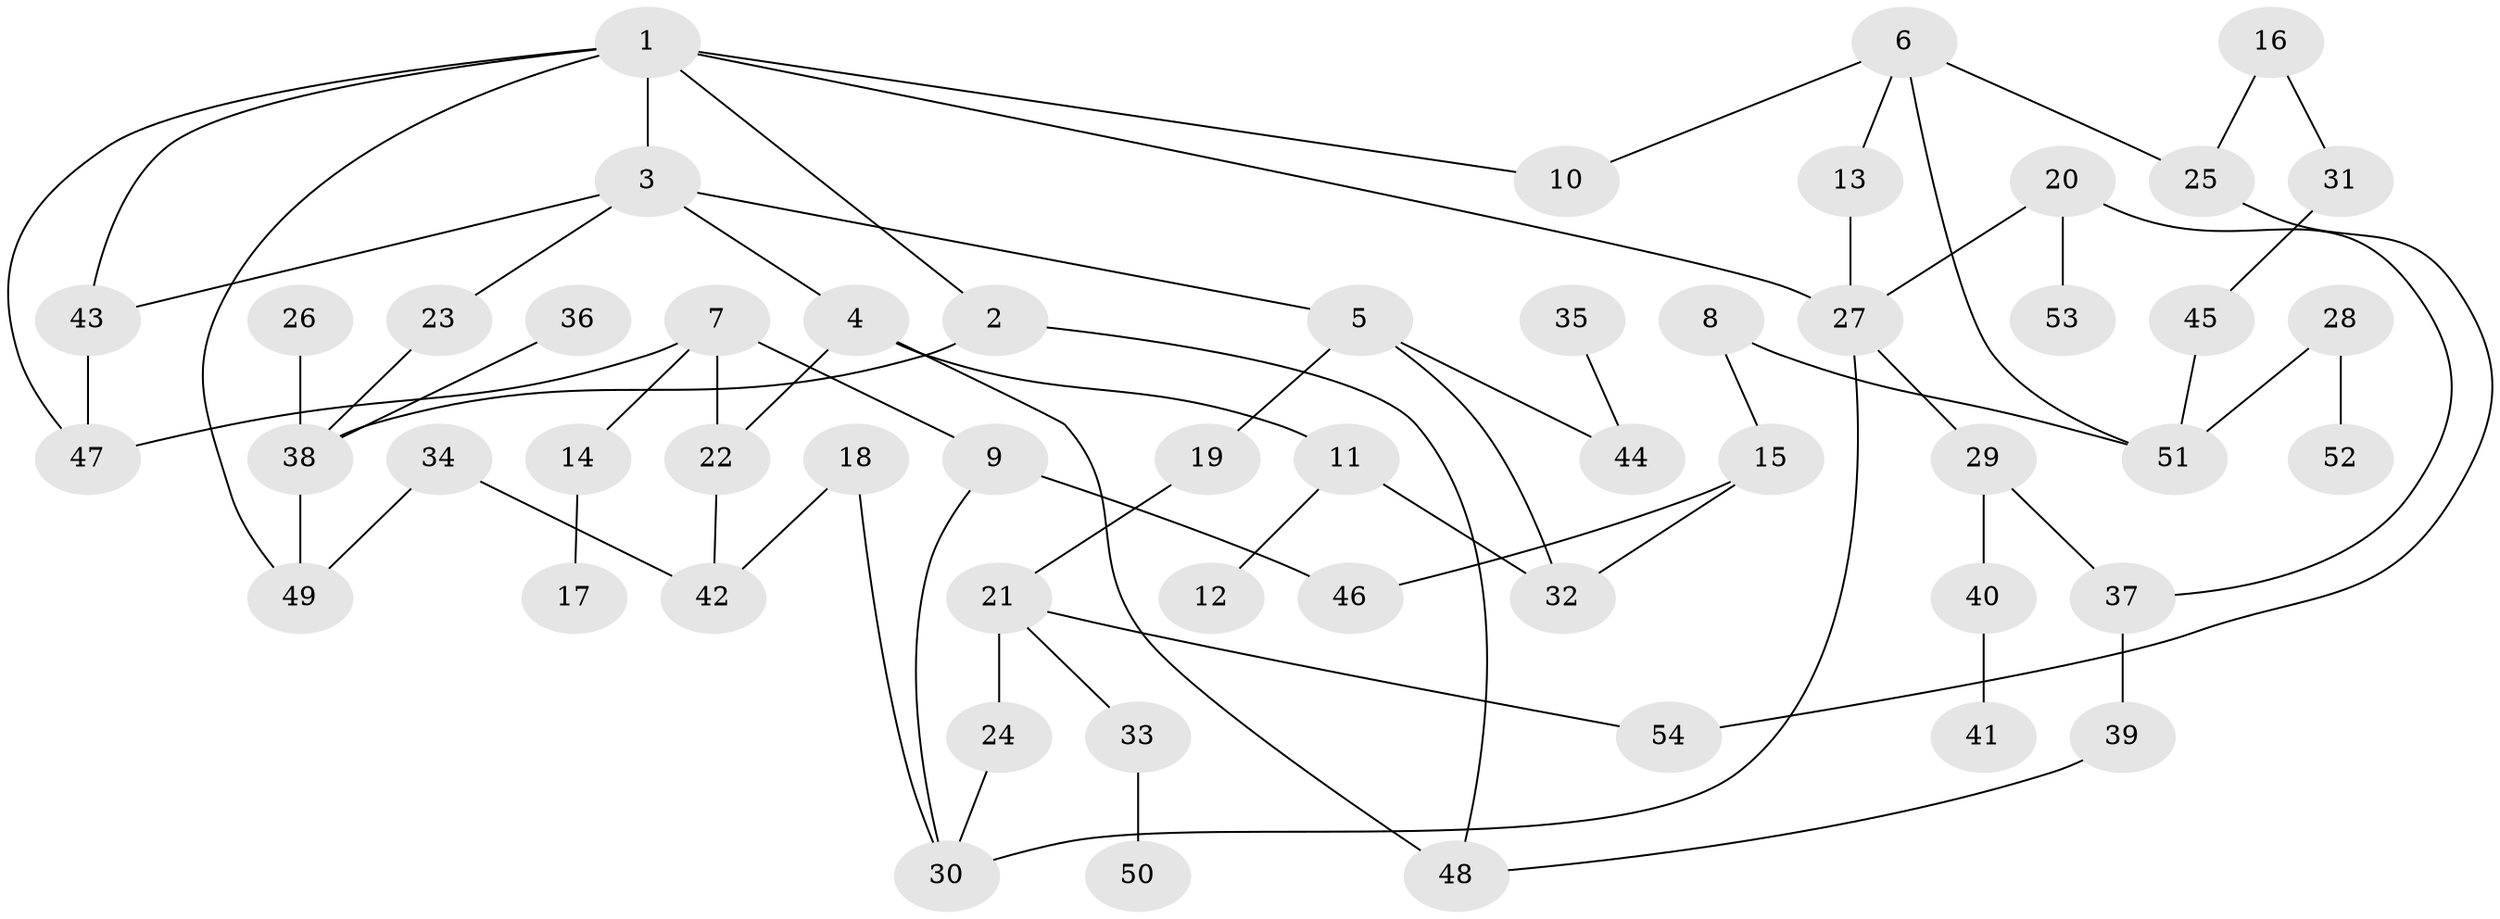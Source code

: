 // original degree distribution, {7: 0.012987012987012988, 4: 0.15584415584415584, 6: 0.012987012987012988, 5: 0.05194805194805195, 3: 0.15584415584415584, 2: 0.3116883116883117, 1: 0.2987012987012987}
// Generated by graph-tools (version 1.1) at 2025/36/03/04/25 23:36:12]
// undirected, 54 vertices, 71 edges
graph export_dot {
  node [color=gray90,style=filled];
  1;
  2;
  3;
  4;
  5;
  6;
  7;
  8;
  9;
  10;
  11;
  12;
  13;
  14;
  15;
  16;
  17;
  18;
  19;
  20;
  21;
  22;
  23;
  24;
  25;
  26;
  27;
  28;
  29;
  30;
  31;
  32;
  33;
  34;
  35;
  36;
  37;
  38;
  39;
  40;
  41;
  42;
  43;
  44;
  45;
  46;
  47;
  48;
  49;
  50;
  51;
  52;
  53;
  54;
  1 -- 2 [weight=1.0];
  1 -- 3 [weight=1.0];
  1 -- 10 [weight=1.0];
  1 -- 27 [weight=1.0];
  1 -- 43 [weight=1.0];
  1 -- 47 [weight=1.0];
  1 -- 49 [weight=1.0];
  2 -- 38 [weight=1.0];
  2 -- 48 [weight=1.0];
  3 -- 4 [weight=1.0];
  3 -- 5 [weight=1.0];
  3 -- 23 [weight=1.0];
  3 -- 43 [weight=1.0];
  4 -- 11 [weight=1.0];
  4 -- 22 [weight=1.0];
  4 -- 48 [weight=1.0];
  5 -- 19 [weight=1.0];
  5 -- 32 [weight=1.0];
  5 -- 44 [weight=1.0];
  6 -- 10 [weight=1.0];
  6 -- 13 [weight=1.0];
  6 -- 25 [weight=1.0];
  6 -- 51 [weight=1.0];
  7 -- 9 [weight=1.0];
  7 -- 14 [weight=1.0];
  7 -- 22 [weight=1.0];
  7 -- 47 [weight=1.0];
  8 -- 15 [weight=1.0];
  8 -- 51 [weight=1.0];
  9 -- 30 [weight=1.0];
  9 -- 46 [weight=1.0];
  11 -- 12 [weight=1.0];
  11 -- 32 [weight=1.0];
  13 -- 27 [weight=1.0];
  14 -- 17 [weight=1.0];
  15 -- 32 [weight=1.0];
  15 -- 46 [weight=1.0];
  16 -- 25 [weight=1.0];
  16 -- 31 [weight=1.0];
  18 -- 30 [weight=1.0];
  18 -- 42 [weight=1.0];
  19 -- 21 [weight=1.0];
  20 -- 27 [weight=1.0];
  20 -- 37 [weight=1.0];
  20 -- 53 [weight=1.0];
  21 -- 24 [weight=1.0];
  21 -- 33 [weight=1.0];
  21 -- 54 [weight=1.0];
  22 -- 42 [weight=1.0];
  23 -- 38 [weight=1.0];
  24 -- 30 [weight=1.0];
  25 -- 54 [weight=1.0];
  26 -- 38 [weight=1.0];
  27 -- 29 [weight=1.0];
  27 -- 30 [weight=1.0];
  28 -- 51 [weight=1.0];
  28 -- 52 [weight=1.0];
  29 -- 37 [weight=1.0];
  29 -- 40 [weight=1.0];
  31 -- 45 [weight=1.0];
  33 -- 50 [weight=1.0];
  34 -- 42 [weight=1.0];
  34 -- 49 [weight=1.0];
  35 -- 44 [weight=1.0];
  36 -- 38 [weight=1.0];
  37 -- 39 [weight=1.0];
  38 -- 49 [weight=1.0];
  39 -- 48 [weight=1.0];
  40 -- 41 [weight=1.0];
  43 -- 47 [weight=1.0];
  45 -- 51 [weight=1.0];
}
